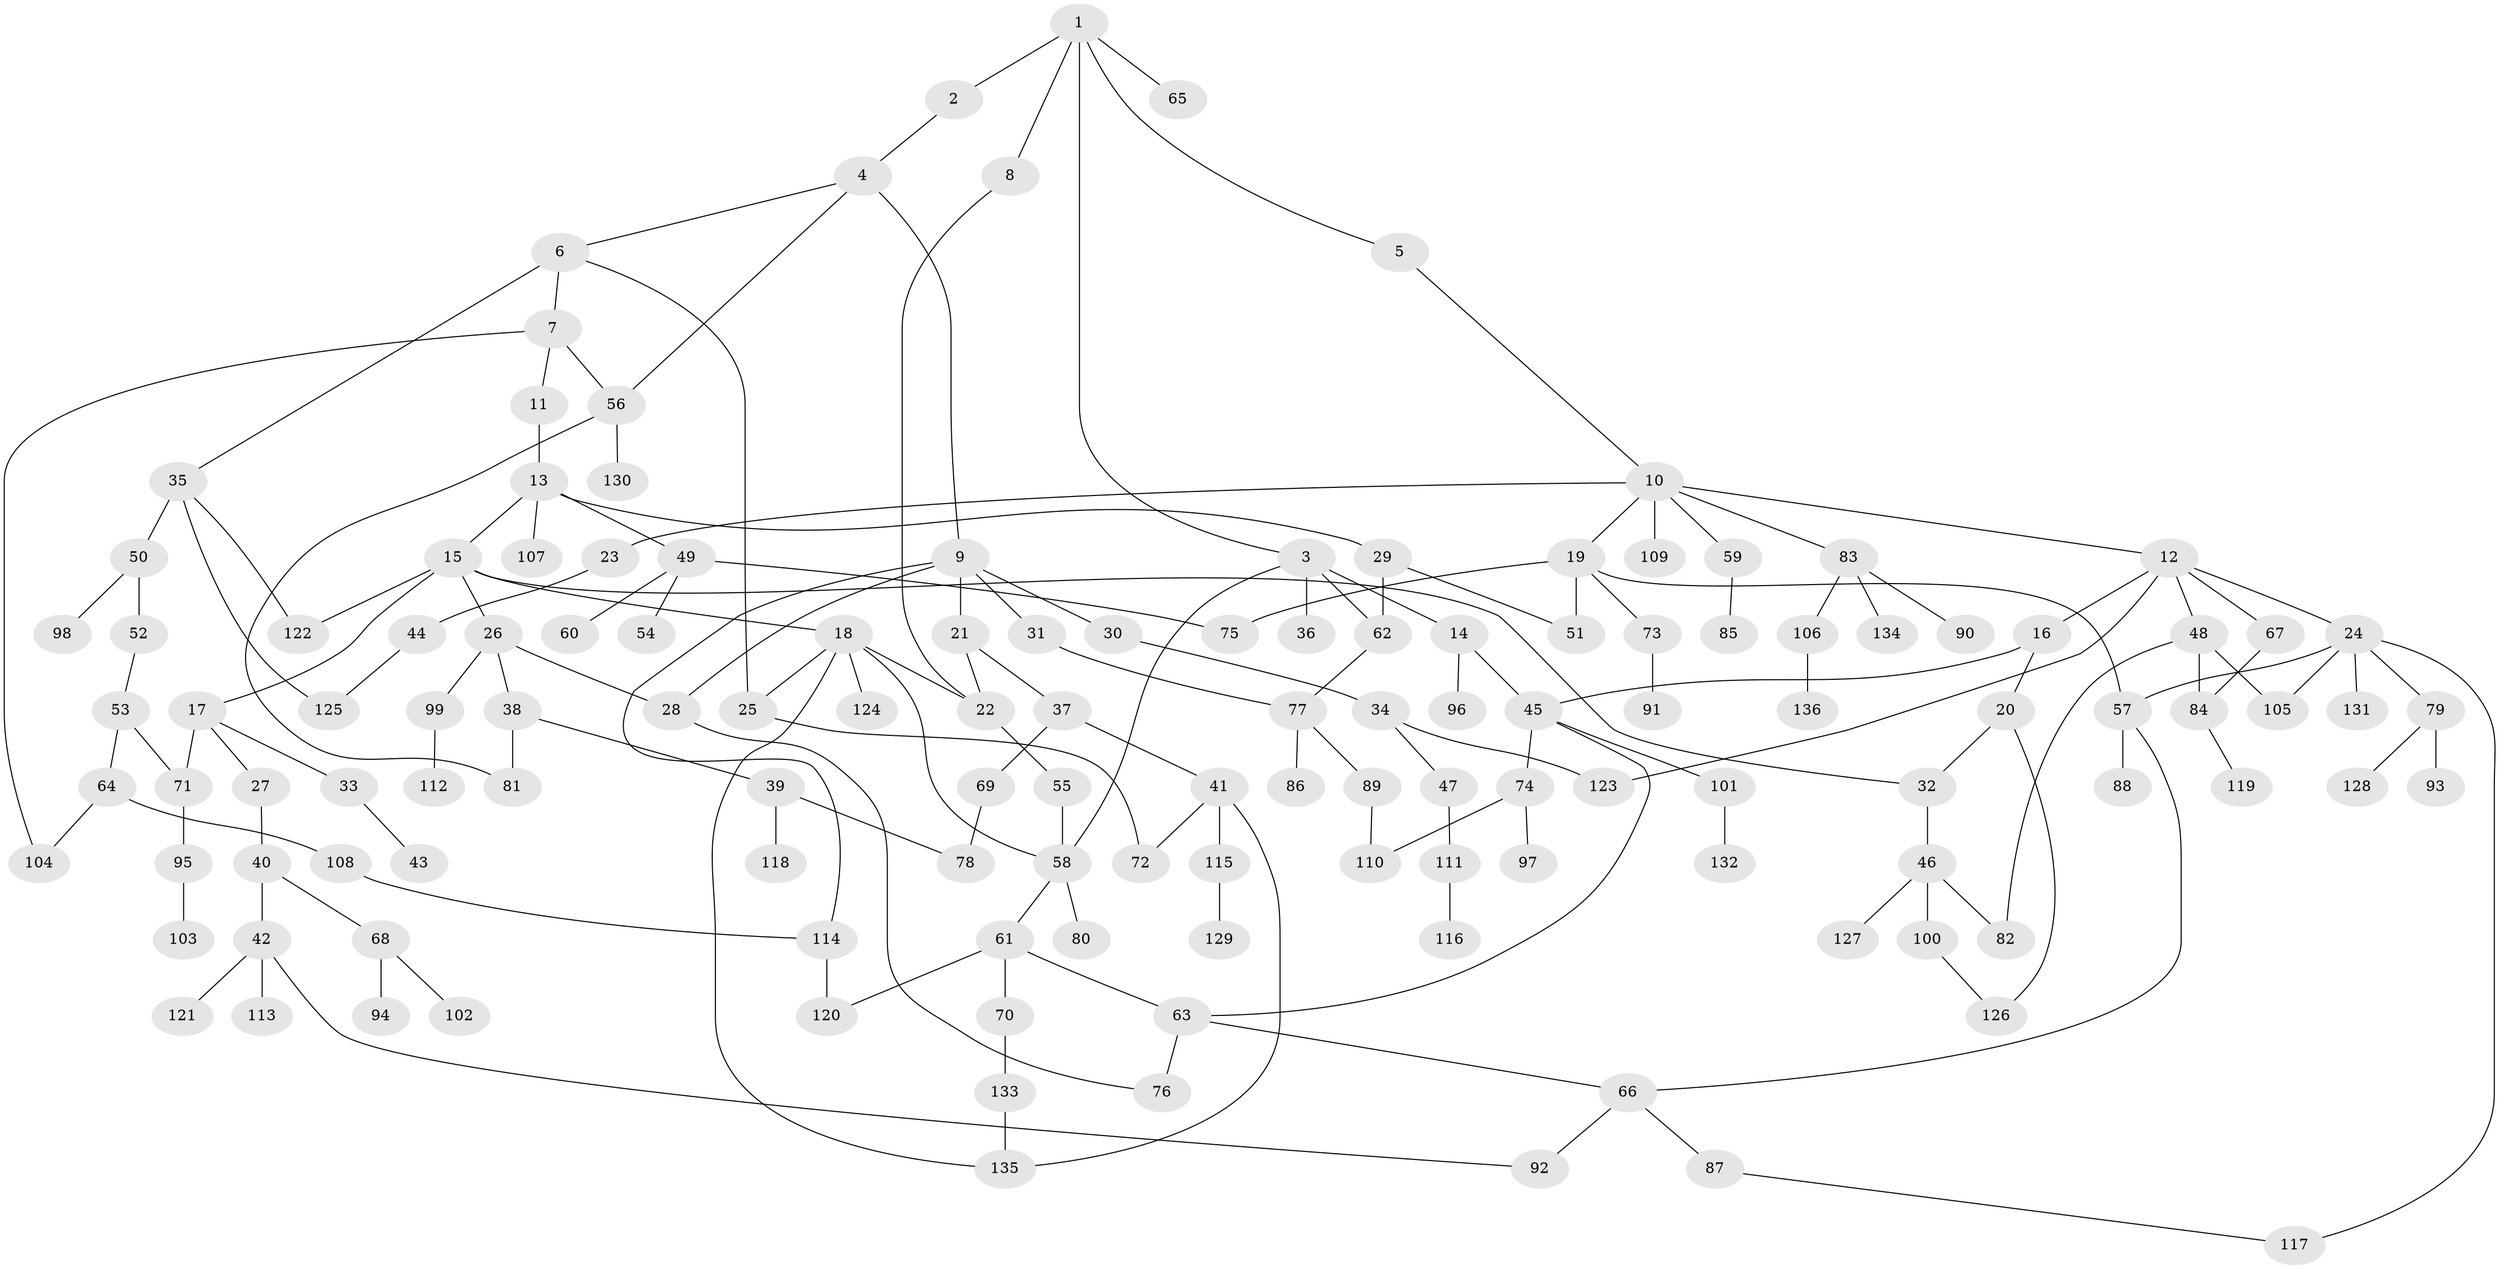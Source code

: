 // coarse degree distribution, {5: 0.09574468085106383, 4: 0.09574468085106383, 7: 0.0425531914893617, 6: 0.05319148936170213, 2: 0.2765957446808511, 3: 0.13829787234042554, 1: 0.2978723404255319}
// Generated by graph-tools (version 1.1) at 2025/23/03/03/25 07:23:32]
// undirected, 136 vertices, 171 edges
graph export_dot {
graph [start="1"]
  node [color=gray90,style=filled];
  1;
  2;
  3;
  4;
  5;
  6;
  7;
  8;
  9;
  10;
  11;
  12;
  13;
  14;
  15;
  16;
  17;
  18;
  19;
  20;
  21;
  22;
  23;
  24;
  25;
  26;
  27;
  28;
  29;
  30;
  31;
  32;
  33;
  34;
  35;
  36;
  37;
  38;
  39;
  40;
  41;
  42;
  43;
  44;
  45;
  46;
  47;
  48;
  49;
  50;
  51;
  52;
  53;
  54;
  55;
  56;
  57;
  58;
  59;
  60;
  61;
  62;
  63;
  64;
  65;
  66;
  67;
  68;
  69;
  70;
  71;
  72;
  73;
  74;
  75;
  76;
  77;
  78;
  79;
  80;
  81;
  82;
  83;
  84;
  85;
  86;
  87;
  88;
  89;
  90;
  91;
  92;
  93;
  94;
  95;
  96;
  97;
  98;
  99;
  100;
  101;
  102;
  103;
  104;
  105;
  106;
  107;
  108;
  109;
  110;
  111;
  112;
  113;
  114;
  115;
  116;
  117;
  118;
  119;
  120;
  121;
  122;
  123;
  124;
  125;
  126;
  127;
  128;
  129;
  130;
  131;
  132;
  133;
  134;
  135;
  136;
  1 -- 2;
  1 -- 3;
  1 -- 5;
  1 -- 8;
  1 -- 65;
  2 -- 4;
  3 -- 14;
  3 -- 36;
  3 -- 58;
  3 -- 62;
  4 -- 6;
  4 -- 9;
  4 -- 56;
  5 -- 10;
  6 -- 7;
  6 -- 35;
  6 -- 25;
  7 -- 11;
  7 -- 56;
  7 -- 104;
  8 -- 22;
  9 -- 21;
  9 -- 30;
  9 -- 31;
  9 -- 114;
  9 -- 28;
  10 -- 12;
  10 -- 19;
  10 -- 23;
  10 -- 59;
  10 -- 83;
  10 -- 109;
  11 -- 13;
  12 -- 16;
  12 -- 24;
  12 -- 48;
  12 -- 67;
  12 -- 123;
  13 -- 15;
  13 -- 29;
  13 -- 49;
  13 -- 107;
  14 -- 45;
  14 -- 96;
  15 -- 17;
  15 -- 18;
  15 -- 26;
  15 -- 32;
  15 -- 122;
  16 -- 20;
  16 -- 45;
  17 -- 27;
  17 -- 33;
  17 -- 71;
  18 -- 25;
  18 -- 124;
  18 -- 22;
  18 -- 135;
  18 -- 58;
  19 -- 57;
  19 -- 73;
  19 -- 75;
  19 -- 51;
  20 -- 32;
  20 -- 126;
  21 -- 22;
  21 -- 37;
  22 -- 55;
  23 -- 44;
  24 -- 79;
  24 -- 131;
  24 -- 105;
  24 -- 57;
  24 -- 117;
  25 -- 72;
  26 -- 28;
  26 -- 38;
  26 -- 99;
  27 -- 40;
  28 -- 76;
  29 -- 51;
  29 -- 62;
  30 -- 34;
  31 -- 77;
  32 -- 46;
  33 -- 43;
  34 -- 47;
  34 -- 123;
  35 -- 50;
  35 -- 122;
  35 -- 125;
  37 -- 41;
  37 -- 69;
  38 -- 39;
  38 -- 81;
  39 -- 78;
  39 -- 118;
  40 -- 42;
  40 -- 68;
  41 -- 72;
  41 -- 115;
  41 -- 135;
  42 -- 113;
  42 -- 121;
  42 -- 92;
  44 -- 125;
  45 -- 74;
  45 -- 101;
  45 -- 63;
  46 -- 82;
  46 -- 100;
  46 -- 127;
  47 -- 111;
  48 -- 105;
  48 -- 84;
  48 -- 82;
  49 -- 54;
  49 -- 60;
  49 -- 75;
  50 -- 52;
  50 -- 98;
  52 -- 53;
  53 -- 64;
  53 -- 71;
  55 -- 58;
  56 -- 81;
  56 -- 130;
  57 -- 88;
  57 -- 66;
  58 -- 61;
  58 -- 80;
  59 -- 85;
  61 -- 63;
  61 -- 70;
  61 -- 120;
  62 -- 77;
  63 -- 66;
  63 -- 76;
  64 -- 108;
  64 -- 104;
  66 -- 87;
  66 -- 92;
  67 -- 84;
  68 -- 94;
  68 -- 102;
  69 -- 78;
  70 -- 133;
  71 -- 95;
  73 -- 91;
  74 -- 97;
  74 -- 110;
  77 -- 86;
  77 -- 89;
  79 -- 93;
  79 -- 128;
  83 -- 90;
  83 -- 106;
  83 -- 134;
  84 -- 119;
  87 -- 117;
  89 -- 110;
  95 -- 103;
  99 -- 112;
  100 -- 126;
  101 -- 132;
  106 -- 136;
  108 -- 114;
  111 -- 116;
  114 -- 120;
  115 -- 129;
  133 -- 135;
}
